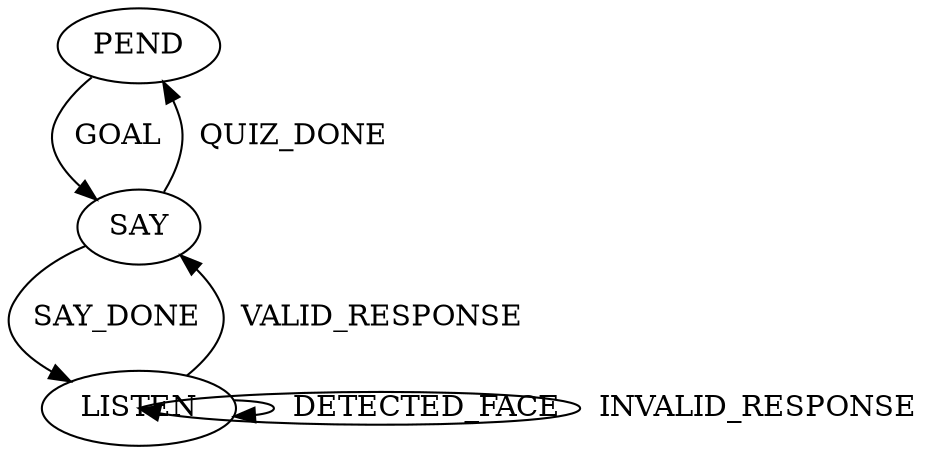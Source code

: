digraph {
forcelabels=true
  PEND -> SAY [ label="  GOAL  " ]
  SAY -> LISTEN [ label="  SAY_DONE  " ]
  SAY -> PEND [ label="  QUIZ_DONE  " ]
  LISTEN -> SAY [ label="  VALID_RESPONSE  " ]
  LISTEN:s -> LISTEN:s [ label="  INVALID_RESPONSE  " ]
  LISTEN -> LISTEN [ label="  DETECTED_FACE  " ]
}
